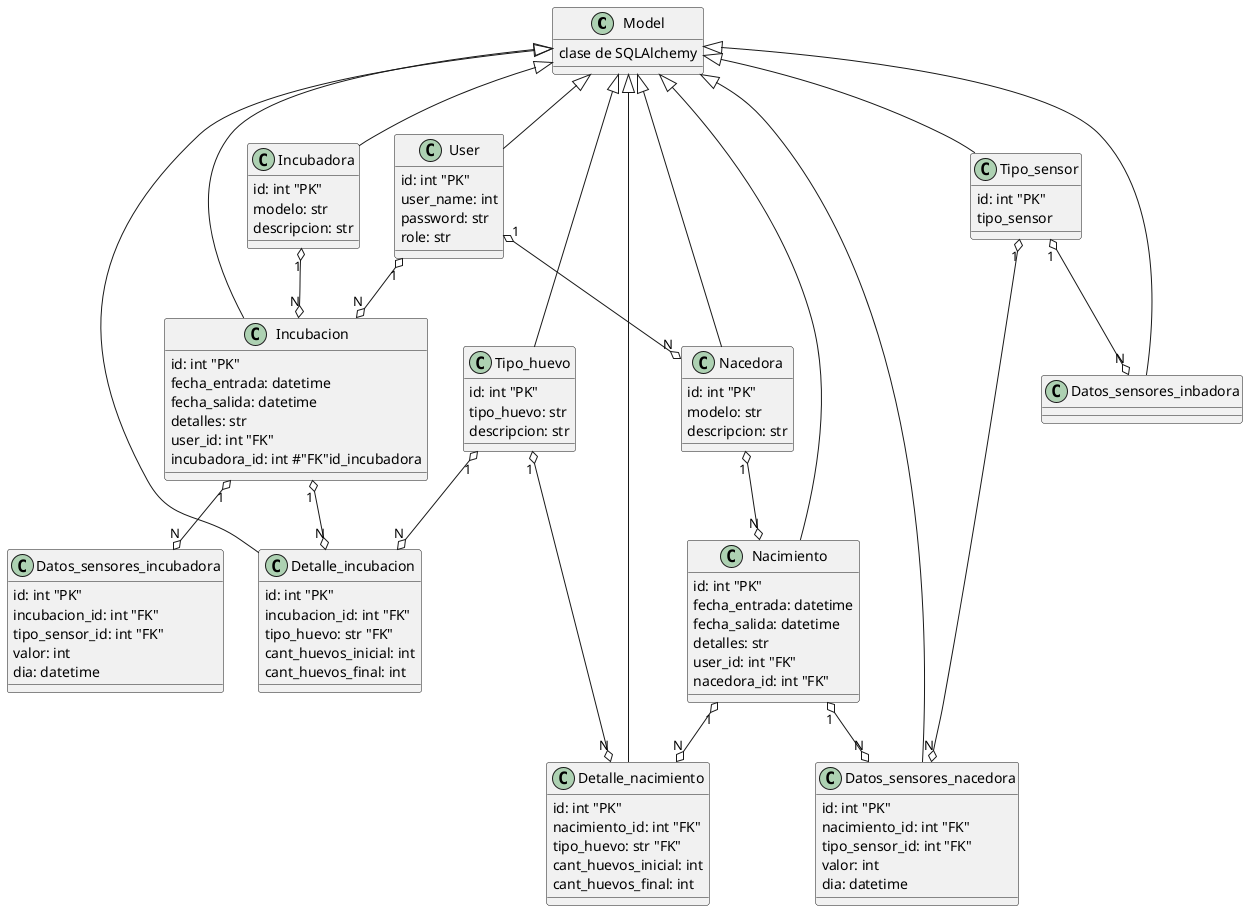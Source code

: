 @startuml Diagram de Clases
class Model {
 clase de SQLAlchemy
}

Class User {
    id: int "PK"
    user_name: int
    password: str 
    role: str
}

Class Incubacion {
    id: int "PK"
    fecha_entrada: datetime 
    fecha_salida: datetime 
    detalles: str 
    user_id: int "FK"
    incubadora_id: int #"FK"id_incubadora
}

Class Incubadora {
    id: int "PK"
    modelo: str 
    descripcion: str
}

class Detalle_incubacion {
    id: int "PK"
    incubacion_id: int "FK"
    tipo_huevo: str "FK"
    cant_huevos_inicial: int 
    cant_huevos_final: int 
}

Class Datos_sensores_incubadora {
    id: int "PK"
    incubacion_id: int "FK"
    tipo_sensor_id: int "FK"
    valor: int
    dia: datetime
}

Class Tipo_sensor {
    id: int "PK"
    tipo_sensor
}

Class Tipo_huevo {
    id: int "PK"
    tipo_huevo: str
    descripcion: str
}

Class Nacimiento {
    id: int "PK"
    fecha_entrada: datetime 
    fecha_salida: datetime 
    detalles: str 
    user_id: int "FK"
    nacedora_id: int "FK"
}

Class Nacedora {
    id: int "PK"
    modelo: str 
    descripcion: str
}

class Detalle_nacimiento {
    id: int "PK"
    nacimiento_id: int "FK"
    tipo_huevo: str "FK"
    cant_huevos_inicial: int 
    cant_huevos_final: int 
}

Class Datos_sensores_nacedora {
    id: int "PK"
    nacimiento_id: int "FK"
    tipo_sensor_id: int "FK"
    valor: int
    dia: datetime
}

Model <|-- User
Model <|-- Incubacion
Model <|-- Incubadora
Model <|-- Detalle_incubacion
Model <|-- Datos_sensores_inbadora
Model <|-- Tipo_sensor
Model <|-- Tipo_huevo
Model <|-- Nacimiento
Model <|-- Nacedora
Model <|-- Detalle_nacimiento
Model <|-- Datos_sensores_nacedora

User "1" o--o "N" Incubacion
Incubadora "1" o--o "N" Incubacion
Incubacion "1" o--o "N" Detalle_incubacion
Incubacion "1" o--o "N" Datos_sensores_incubadora
Tipo_huevo "1" o--o "N" Detalle_incubacion 
Tipo_sensor "1" o--o "N" Datos_sensores_inbadora

User "1" o--o "N" Nacedora
Nacedora "1" o--o "N" Nacimiento
Nacimiento "1" o--o "N" Detalle_nacimiento
Nacimiento "1" o--o "N" Datos_sensores_nacedora
Tipo_huevo "1" o--o "N" Detalle_nacimiento
Tipo_sensor "1" o--o "N" Datos_sensores_nacedora

@enduml